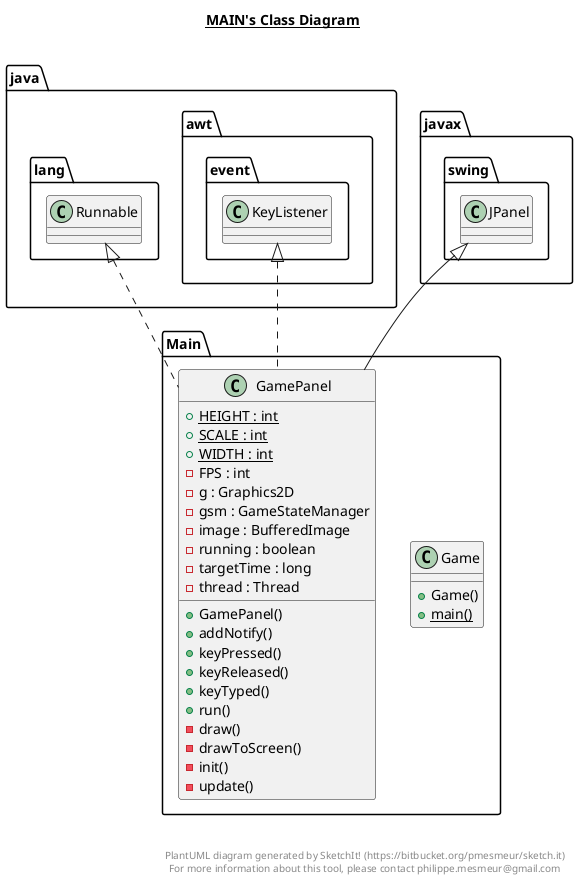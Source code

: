 @startuml

title __MAIN's Class Diagram__\n

  namespace Main {
    class Main.Game {
        + Game()
        {static} + main()
    }
  }
  

  namespace Main {
    class Main.GamePanel {
        {static} + HEIGHT : int
        {static} + SCALE : int
        {static} + WIDTH : int
        - FPS : int
        - g : Graphics2D
        - gsm : GameStateManager
        - image : BufferedImage
        - running : boolean
        - targetTime : long
        - thread : Thread
        + GamePanel()
        + addNotify()
        + keyPressed()
        + keyReleased()
        + keyTyped()
        + run()
        - draw()
        - drawToScreen()
        - init()
        - update()
    }
  }
  

  Main.GamePanel .up.|> java.awt.event.KeyListener
  Main.GamePanel .up.|> java.lang.Runnable
  Main.GamePanel -up-|> javax.swing.JPanel


right footer


PlantUML diagram generated by SketchIt! (https://bitbucket.org/pmesmeur/sketch.it)
For more information about this tool, please contact philippe.mesmeur@gmail.com
endfooter

@enduml
